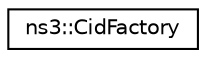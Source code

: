 digraph "Graphical Class Hierarchy"
{
 // LATEX_PDF_SIZE
  edge [fontname="Helvetica",fontsize="10",labelfontname="Helvetica",labelfontsize="10"];
  node [fontname="Helvetica",fontsize="10",shape=record];
  rankdir="LR";
  Node0 [label="ns3::CidFactory",height=0.2,width=0.4,color="black", fillcolor="white", style="filled",URL="$classns3_1_1_cid_factory.html",tooltip="This class is used exclusively by the BS to allocate CIDs to new connections."];
}

